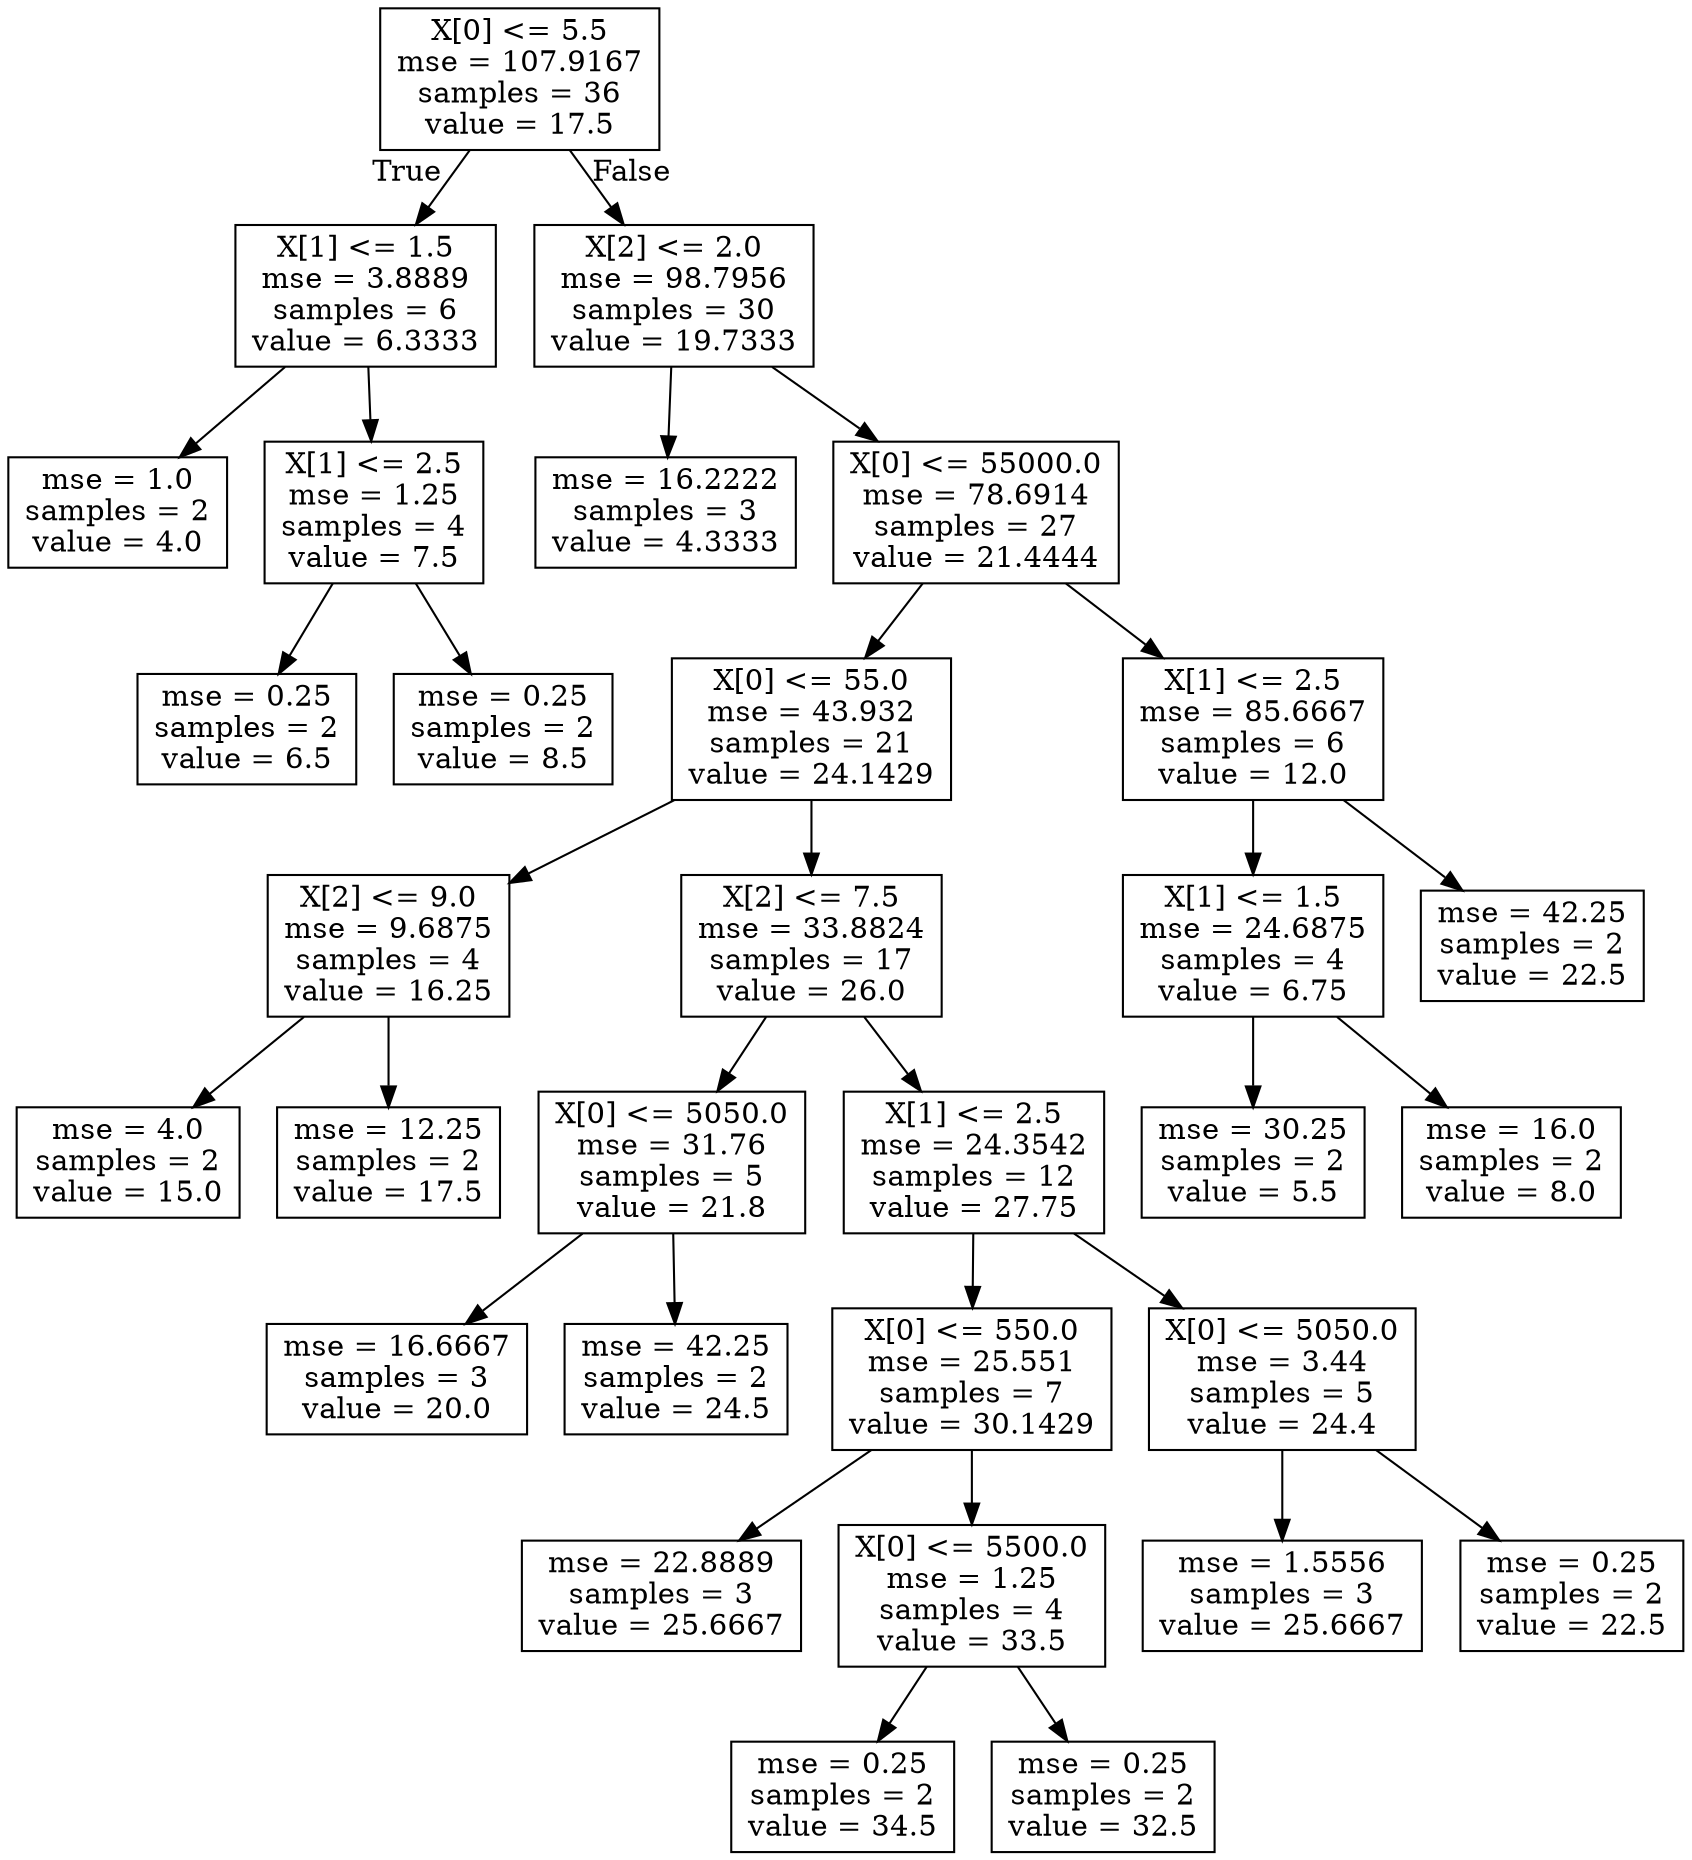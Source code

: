 digraph Tree {
node [shape=box] ;
0 [label="X[0] <= 5.5\nmse = 107.9167\nsamples = 36\nvalue = 17.5"] ;
1 [label="X[1] <= 1.5\nmse = 3.8889\nsamples = 6\nvalue = 6.3333"] ;
0 -> 1 [labeldistance=2.5, labelangle=45, headlabel="True"] ;
2 [label="mse = 1.0\nsamples = 2\nvalue = 4.0"] ;
1 -> 2 ;
3 [label="X[1] <= 2.5\nmse = 1.25\nsamples = 4\nvalue = 7.5"] ;
1 -> 3 ;
4 [label="mse = 0.25\nsamples = 2\nvalue = 6.5"] ;
3 -> 4 ;
5 [label="mse = 0.25\nsamples = 2\nvalue = 8.5"] ;
3 -> 5 ;
6 [label="X[2] <= 2.0\nmse = 98.7956\nsamples = 30\nvalue = 19.7333"] ;
0 -> 6 [labeldistance=2.5, labelangle=-45, headlabel="False"] ;
7 [label="mse = 16.2222\nsamples = 3\nvalue = 4.3333"] ;
6 -> 7 ;
8 [label="X[0] <= 55000.0\nmse = 78.6914\nsamples = 27\nvalue = 21.4444"] ;
6 -> 8 ;
9 [label="X[0] <= 55.0\nmse = 43.932\nsamples = 21\nvalue = 24.1429"] ;
8 -> 9 ;
10 [label="X[2] <= 9.0\nmse = 9.6875\nsamples = 4\nvalue = 16.25"] ;
9 -> 10 ;
11 [label="mse = 4.0\nsamples = 2\nvalue = 15.0"] ;
10 -> 11 ;
12 [label="mse = 12.25\nsamples = 2\nvalue = 17.5"] ;
10 -> 12 ;
13 [label="X[2] <= 7.5\nmse = 33.8824\nsamples = 17\nvalue = 26.0"] ;
9 -> 13 ;
14 [label="X[0] <= 5050.0\nmse = 31.76\nsamples = 5\nvalue = 21.8"] ;
13 -> 14 ;
15 [label="mse = 16.6667\nsamples = 3\nvalue = 20.0"] ;
14 -> 15 ;
16 [label="mse = 42.25\nsamples = 2\nvalue = 24.5"] ;
14 -> 16 ;
17 [label="X[1] <= 2.5\nmse = 24.3542\nsamples = 12\nvalue = 27.75"] ;
13 -> 17 ;
18 [label="X[0] <= 550.0\nmse = 25.551\nsamples = 7\nvalue = 30.1429"] ;
17 -> 18 ;
19 [label="mse = 22.8889\nsamples = 3\nvalue = 25.6667"] ;
18 -> 19 ;
20 [label="X[0] <= 5500.0\nmse = 1.25\nsamples = 4\nvalue = 33.5"] ;
18 -> 20 ;
21 [label="mse = 0.25\nsamples = 2\nvalue = 34.5"] ;
20 -> 21 ;
22 [label="mse = 0.25\nsamples = 2\nvalue = 32.5"] ;
20 -> 22 ;
23 [label="X[0] <= 5050.0\nmse = 3.44\nsamples = 5\nvalue = 24.4"] ;
17 -> 23 ;
24 [label="mse = 1.5556\nsamples = 3\nvalue = 25.6667"] ;
23 -> 24 ;
25 [label="mse = 0.25\nsamples = 2\nvalue = 22.5"] ;
23 -> 25 ;
26 [label="X[1] <= 2.5\nmse = 85.6667\nsamples = 6\nvalue = 12.0"] ;
8 -> 26 ;
27 [label="X[1] <= 1.5\nmse = 24.6875\nsamples = 4\nvalue = 6.75"] ;
26 -> 27 ;
28 [label="mse = 30.25\nsamples = 2\nvalue = 5.5"] ;
27 -> 28 ;
29 [label="mse = 16.0\nsamples = 2\nvalue = 8.0"] ;
27 -> 29 ;
30 [label="mse = 42.25\nsamples = 2\nvalue = 22.5"] ;
26 -> 30 ;
}